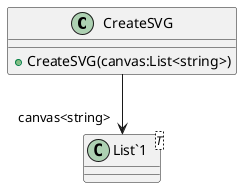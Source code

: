 @startuml
class CreateSVG {
    + CreateSVG(canvas:List<string>)
}
class "List`1"<T> {
}
CreateSVG --> "canvas<string>" "List`1"
@enduml
